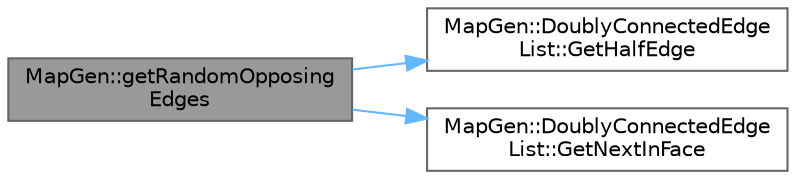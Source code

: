 digraph "MapGen::getRandomOpposingEdges"
{
 // INTERACTIVE_SVG=YES
 // LATEX_PDF_SIZE
  bgcolor="transparent";
  edge [fontname=Helvetica,fontsize=10,labelfontname=Helvetica,labelfontsize=10];
  node [fontname=Helvetica,fontsize=10,shape=box,height=0.2,width=0.4];
  rankdir="LR";
  Node1 [id="Node000001",label="MapGen::getRandomOpposing\lEdges",height=0.2,width=0.4,color="gray40", fillcolor="grey60", style="filled", fontcolor="black",tooltip=" "];
  Node1 -> Node2 [id="edge1_Node000001_Node000002",color="steelblue1",style="solid",tooltip=" "];
  Node2 [id="Node000002",label="MapGen::DoublyConnectedEdge\lList::GetHalfEdge",height=0.2,width=0.4,color="grey40", fillcolor="white", style="filled",URL="$d3/d57/classMapGen_1_1DoublyConnectedEdgeList.html#a488e82de16efab151f153f6dc859dc2a",tooltip=" "];
  Node1 -> Node3 [id="edge2_Node000001_Node000003",color="steelblue1",style="solid",tooltip=" "];
  Node3 [id="Node000003",label="MapGen::DoublyConnectedEdge\lList::GetNextInFace",height=0.2,width=0.4,color="grey40", fillcolor="white", style="filled",URL="$d3/d57/classMapGen_1_1DoublyConnectedEdgeList.html#ac627583ef2e4635a82d5582ddf6d61c2",tooltip=" "];
}
